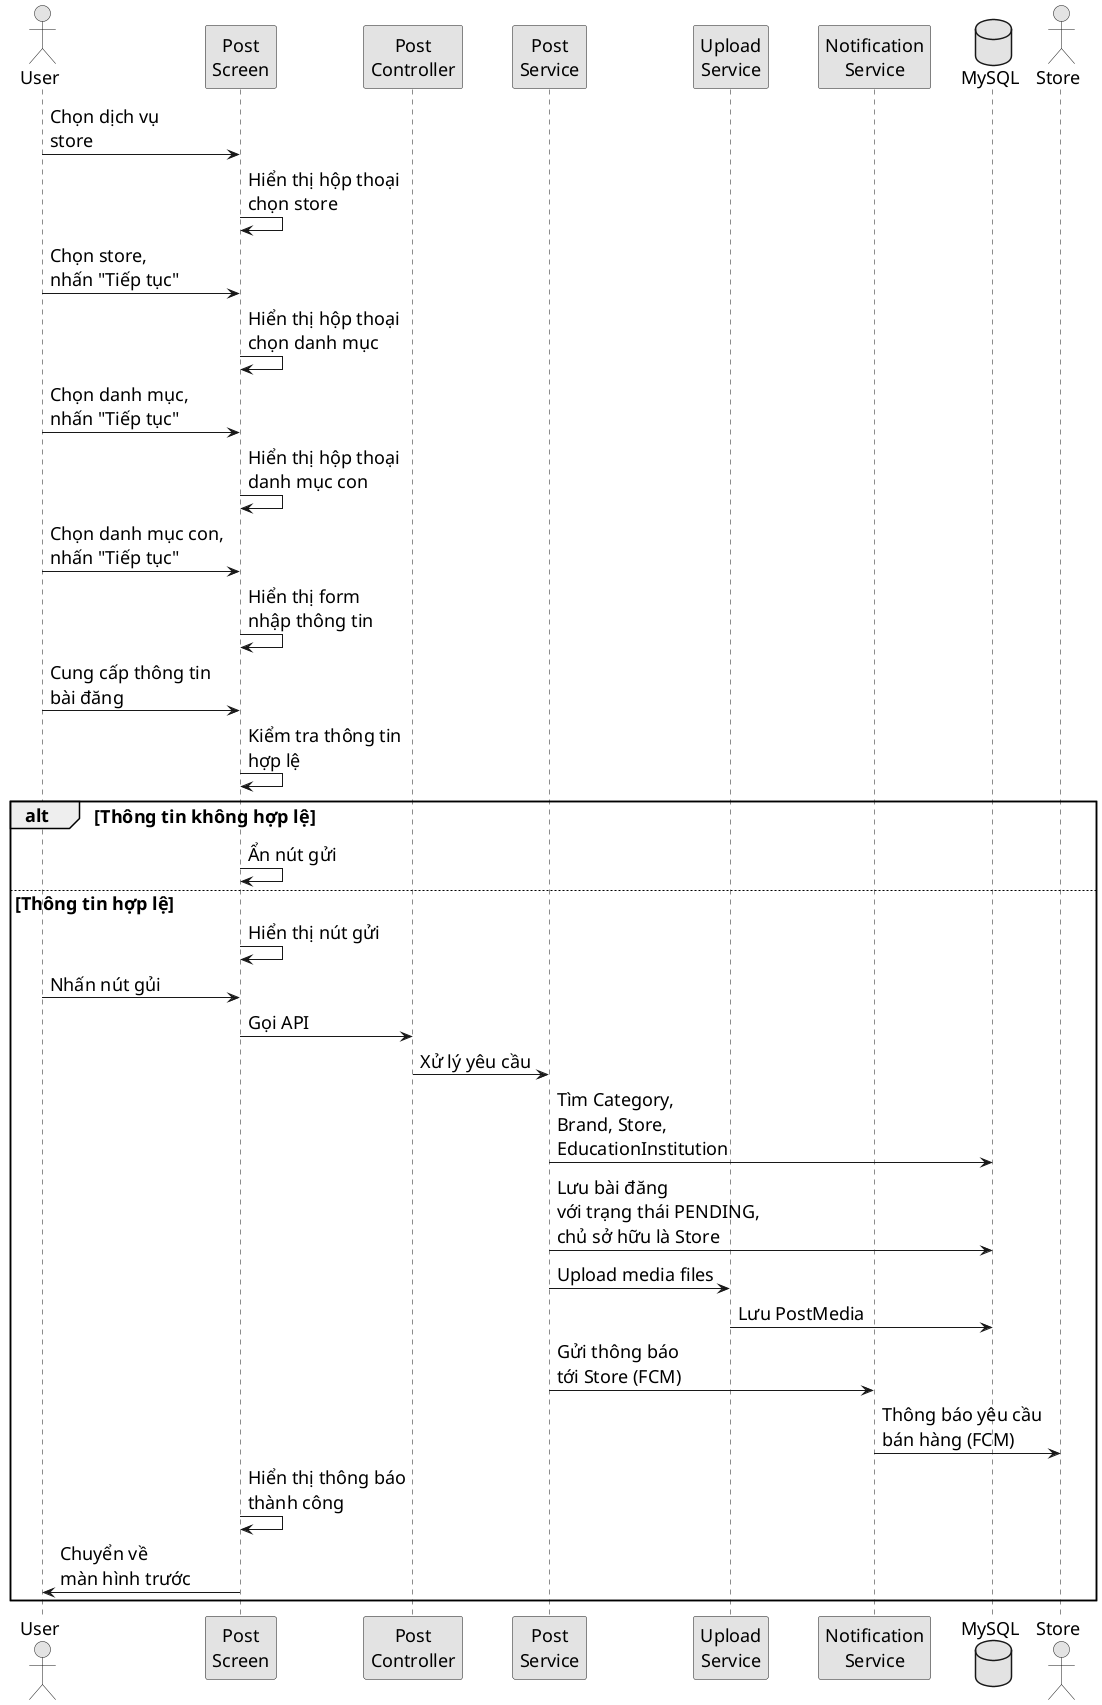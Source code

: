 @startuml
skinparam DefaultFontSize 18
skinparam monochrome true
skinparam ParticipantPadding 20
skinparam BoxPadding 10

actor User
participant "Post\nScreen" as PostScreen
participant "Post\nController" as PostController
participant "Post\nService" as PostService
participant "Upload\nService" as UploadService
participant "Notification\nService" as NotificationService
database MySQL
actor Store

' Main Flow
User -> PostScreen: Chọn dịch vụ\nstore
PostScreen -> PostScreen: Hiển thị hộp thoại\nchọn store
User -> PostScreen: Chọn store,\nnhấn "Tiếp tục"
PostScreen -> PostScreen: Hiển thị hộp thoại\nchọn danh mục
User -> PostScreen: Chọn danh mục,\nnhấn "Tiếp tục"
PostScreen -> PostScreen: Hiển thị hộp thoại\ndanh mục con
User -> PostScreen: Chọn danh mục con,\nnhấn "Tiếp tục"
PostScreen -> PostScreen: Hiển thị form\nnhập thông tin
User -> PostScreen: Cung cấp thông tin\nbài đăng
PostScreen -> PostScreen: Kiểm tra thông tin\nhợp lệ
alt Thông tin không hợp lệ
    PostScreen -> PostScreen: Ẩn nút gửi
else Thông tin hợp lệ
    PostScreen -> PostScreen: Hiển thị nút gửi
    User -> PostScreen: Nhấn nút gủi
    PostScreen -> PostController: Gọi API
    PostController -> PostService: Xử lý yêu cầu
    PostService -> MySQL: Tìm Category,\nBrand, Store,\nEducationInstitution
    PostService -> MySQL: Lưu bài đăng\nvới trạng thái PENDING,\nchủ sở hữu là Store
    PostService -> UploadService: Upload media files
    UploadService -> MySQL: Lưu PostMedia
    PostService -> NotificationService: Gửi thông báo\ntới Store (FCM)
    NotificationService -> Store: Thông báo yêu cầu\nbán hàng (FCM)
    PostScreen -> PostScreen: Hiển thị thông báo\nthành công
    PostScreen -> User: Chuyển về\nmàn hình trước
end
@enduml